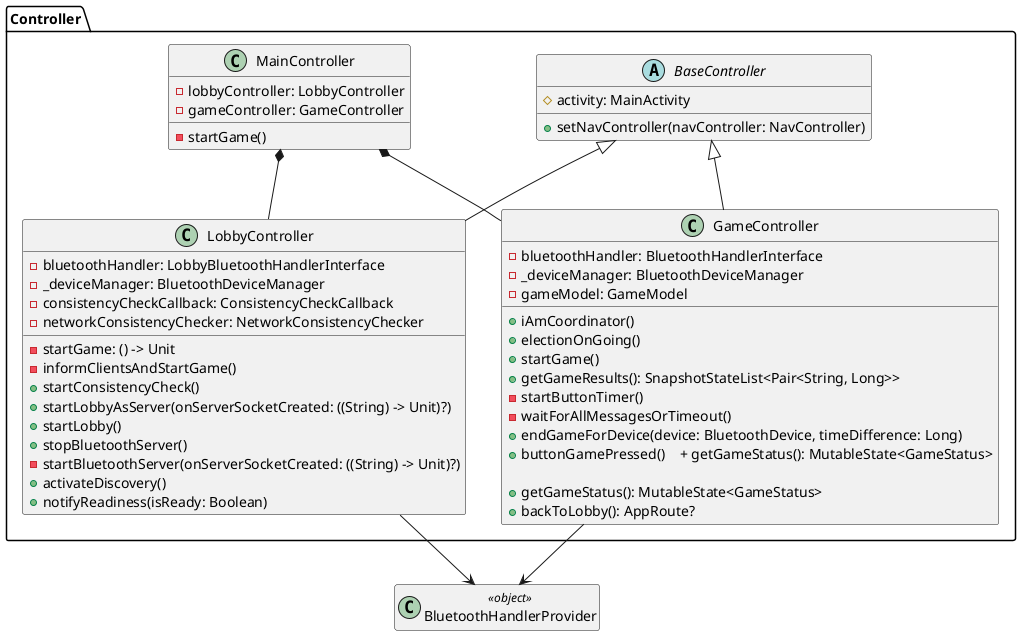 @startuml
hide empty members
skinparam shadowing false

' Controller Layer
package "Controller" {
  abstract class BaseController {
    # activity: MainActivity
    + setNavController(navController: NavController)
  }

  class MainController {
    - lobbyController: LobbyController
    - gameController: GameController
    - startGame()
  }

  class LobbyController {
    - bluetoothHandler: LobbyBluetoothHandlerInterface
    - _deviceManager: BluetoothDeviceManager
    - startGame: () -> Unit
    - consistencyCheckCallback: ConsistencyCheckCallback
    - networkConsistencyChecker: NetworkConsistencyChecker
    - informClientsAndStartGame()
    + startConsistencyCheck()
    + startLobbyAsServer(onServerSocketCreated: ((String) -> Unit)?)
    + startLobby()
    + stopBluetoothServer()
    - startBluetoothServer(onServerSocketCreated: ((String) -> Unit)?)
    + activateDiscovery()
    + notifyReadiness(isReady: Boolean)
  }

  class GameController {
    - bluetoothHandler: BluetoothHandlerInterface
    - _deviceManager: BluetoothDeviceManager
    - gameModel: GameModel
    + iAmCoordinator()
    + electionOnGoing()
    + startGame()
    + getGameResults(): SnapshotStateList<Pair<String, Long>>
    - startButtonTimer()
    - waitForAllMessagesOrTimeout()
    + endGameForDevice(device: BluetoothDevice, timeDifference: Long)
    + buttonGamePressed()    + getGameStatus(): MutableState<GameStatus>

    + getGameStatus(): MutableState<GameStatus>
    + backToLobby(): AppRoute?
  }



  BaseController <|-- LobbyController
  BaseController <|-- GameController
  MainController *-- LobbyController
  MainController *-- GameController
}

class BluetoothHandlerProvider <<object>> {
}

LobbyController --> BluetoothHandlerProvider
GameController --> BluetoothHandlerProvider


@enduml